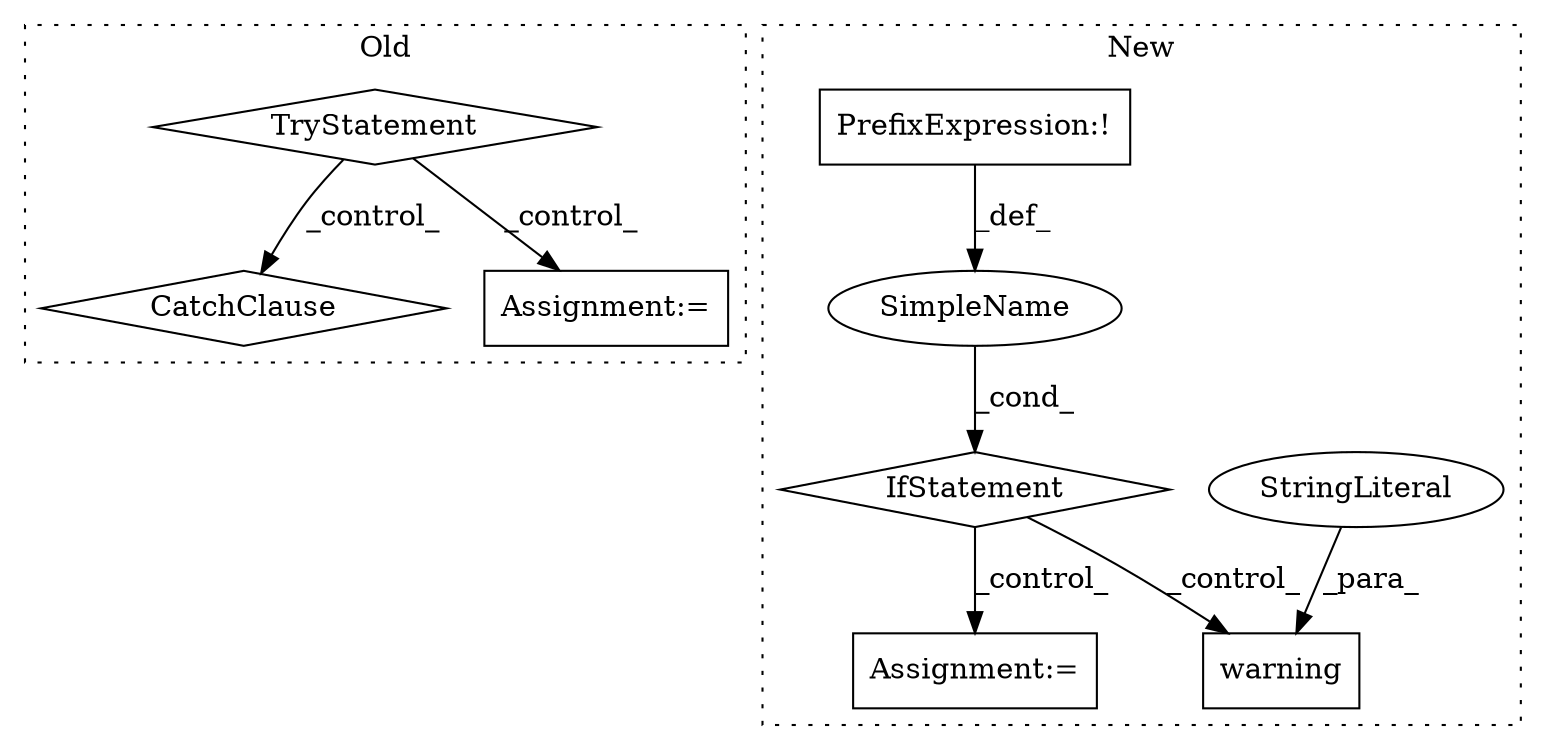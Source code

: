digraph G {
subgraph cluster0 {
1 [label="TryStatement" a="54" s="11638" l="4" shape="diamond"];
4 [label="CatchClause" a="12" s="11697,11728" l="11,2" shape="diamond"];
7 [label="Assignment:=" a="7" s="11669" l="1" shape="box"];
label = "Old";
style="dotted";
}
subgraph cluster1 {
2 [label="warning" a="32" s="12065,12143" l="8,1" shape="box"];
3 [label="StringLiteral" a="45" s="12073" l="31" shape="ellipse"];
5 [label="IfStatement" a="25" s="12003,12049" l="4,2" shape="diamond"];
6 [label="SimpleName" a="42" s="" l="" shape="ellipse"];
8 [label="Assignment:=" a="7" s="12239" l="1" shape="box"];
9 [label="PrefixExpression:!" a="38" s="12007" l="1" shape="box"];
label = "New";
style="dotted";
}
1 -> 4 [label="_control_"];
1 -> 7 [label="_control_"];
3 -> 2 [label="_para_"];
5 -> 2 [label="_control_"];
5 -> 8 [label="_control_"];
6 -> 5 [label="_cond_"];
9 -> 6 [label="_def_"];
}
